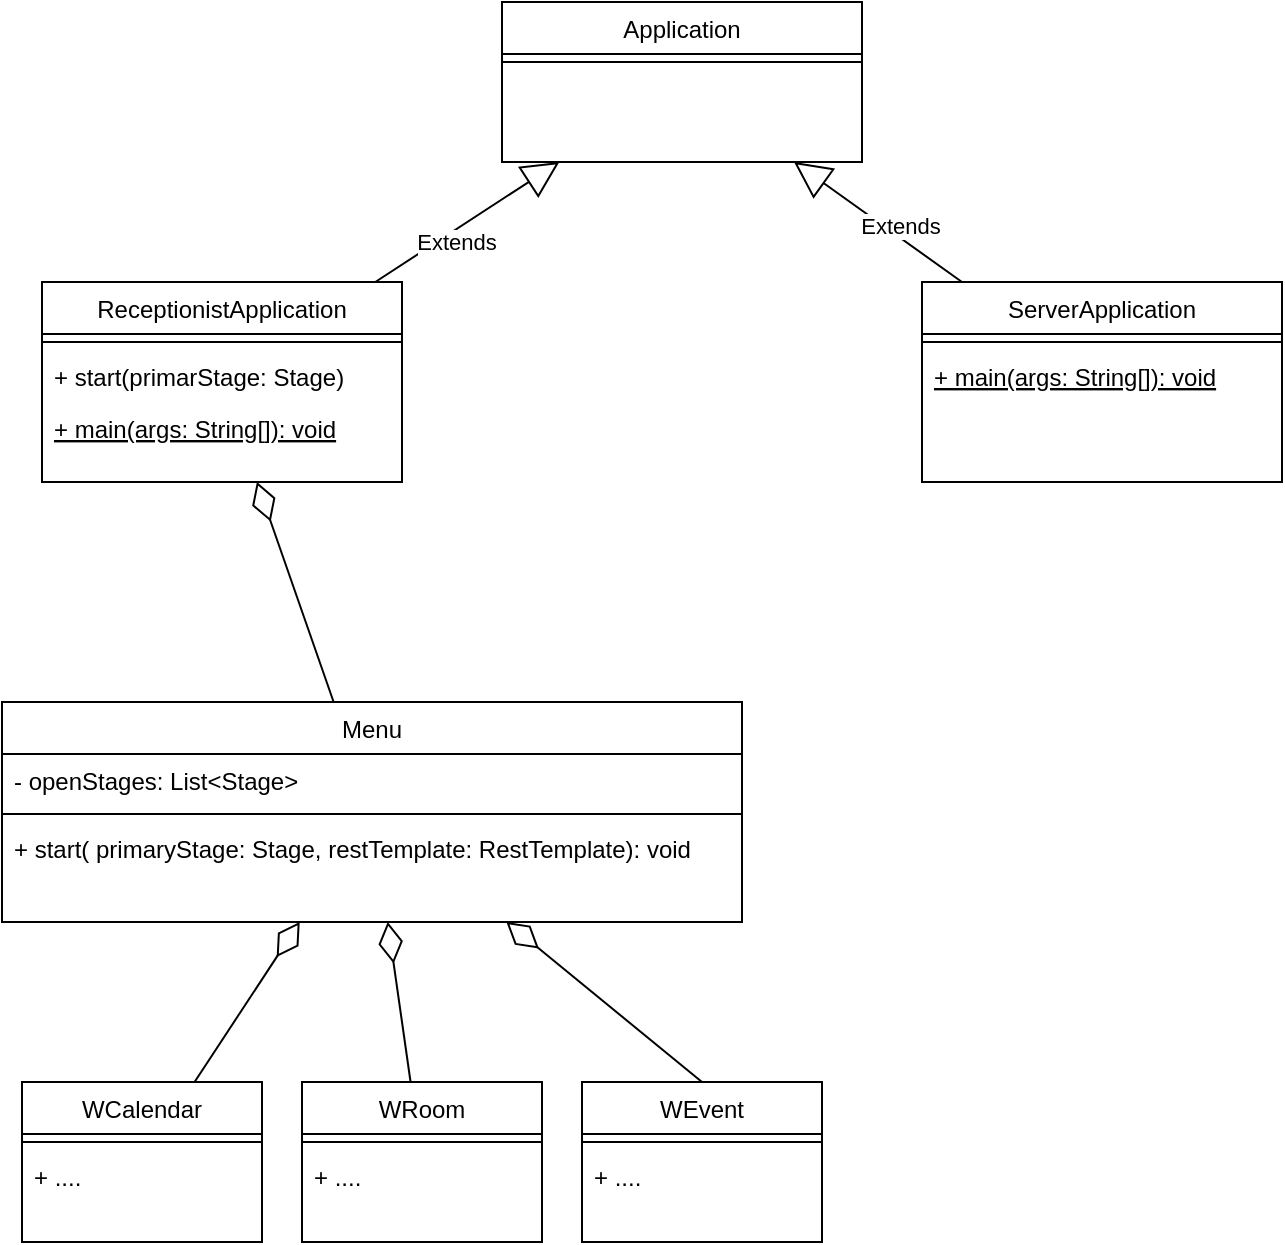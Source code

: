 <mxfile version="24.7.5">
  <diagram name="Pagina-1" id="GWz5S700PWX2qCfarbPv">
    <mxGraphModel dx="2082" dy="454" grid="1" gridSize="10" guides="1" tooltips="1" connect="1" arrows="1" fold="1" page="1" pageScale="1" pageWidth="1169" pageHeight="827" math="0" shadow="0">
      <root>
        <mxCell id="0" />
        <mxCell id="1" parent="0" />
        <mxCell id="yqYqqijZ5hUENa9ej6jt-1" value="ReceptionistApplication" style="swimlane;fontStyle=0;align=center;verticalAlign=top;childLayout=stackLayout;horizontal=1;startSize=26;horizontalStack=0;resizeParent=1;resizeLast=0;collapsible=1;marginBottom=0;rounded=0;shadow=0;strokeWidth=1;" vertex="1" parent="1">
          <mxGeometry x="-1070" y="160" width="180" height="100" as="geometry">
            <mxRectangle x="230" y="140" width="160" height="26" as="alternateBounds" />
          </mxGeometry>
        </mxCell>
        <mxCell id="yqYqqijZ5hUENa9ej6jt-5" value="" style="line;html=1;strokeWidth=1;align=left;verticalAlign=middle;spacingTop=-1;spacingLeft=3;spacingRight=3;rotatable=0;labelPosition=right;points=[];portConstraint=eastwest;" vertex="1" parent="yqYqqijZ5hUENa9ej6jt-1">
          <mxGeometry y="26" width="180" height="8" as="geometry" />
        </mxCell>
        <mxCell id="yqYqqijZ5hUENa9ej6jt-6" value="+ start(primarStage: Stage)" style="text;align=left;verticalAlign=top;spacingLeft=4;spacingRight=4;overflow=hidden;rotatable=0;points=[[0,0.5],[1,0.5]];portConstraint=eastwest;fontStyle=0" vertex="1" parent="yqYqqijZ5hUENa9ej6jt-1">
          <mxGeometry y="34" width="180" height="26" as="geometry" />
        </mxCell>
        <mxCell id="yqYqqijZ5hUENa9ej6jt-7" value="+ main(args: String[]): void" style="text;align=left;verticalAlign=top;spacingLeft=4;spacingRight=4;overflow=hidden;rotatable=0;points=[[0,0.5],[1,0.5]];portConstraint=eastwest;fontFamily=Helvetica;fontSize=12;fontColor=default;fontStyle=4;" vertex="1" parent="yqYqqijZ5hUENa9ej6jt-1">
          <mxGeometry y="60" width="180" height="28" as="geometry" />
        </mxCell>
        <mxCell id="yqYqqijZ5hUENa9ej6jt-10" value="Application" style="swimlane;fontStyle=0;align=center;verticalAlign=top;childLayout=stackLayout;horizontal=1;startSize=26;horizontalStack=0;resizeParent=1;resizeLast=0;collapsible=1;marginBottom=0;rounded=0;shadow=0;strokeWidth=1;" vertex="1" parent="1">
          <mxGeometry x="-840" y="20" width="180" height="80" as="geometry">
            <mxRectangle x="230" y="140" width="160" height="26" as="alternateBounds" />
          </mxGeometry>
        </mxCell>
        <mxCell id="yqYqqijZ5hUENa9ej6jt-14" value="" style="line;html=1;strokeWidth=1;align=left;verticalAlign=middle;spacingTop=-1;spacingLeft=3;spacingRight=3;rotatable=0;labelPosition=right;points=[];portConstraint=eastwest;" vertex="1" parent="yqYqqijZ5hUENa9ej6jt-10">
          <mxGeometry y="26" width="180" height="8" as="geometry" />
        </mxCell>
        <mxCell id="yqYqqijZ5hUENa9ej6jt-19" value="Extends" style="endArrow=block;endSize=16;endFill=0;html=1;rounded=0;" edge="1" parent="1" source="yqYqqijZ5hUENa9ej6jt-1" target="yqYqqijZ5hUENa9ej6jt-10">
          <mxGeometry x="-0.186" y="-5" width="160" relative="1" as="geometry">
            <mxPoint x="-790" y="264" as="sourcePoint" />
            <mxPoint x="-940" y="100" as="targetPoint" />
            <mxPoint as="offset" />
          </mxGeometry>
        </mxCell>
        <mxCell id="yqYqqijZ5hUENa9ej6jt-20" value="Menu" style="swimlane;fontStyle=0;align=center;verticalAlign=top;childLayout=stackLayout;horizontal=1;startSize=26;horizontalStack=0;resizeParent=1;resizeLast=0;collapsible=1;marginBottom=0;rounded=0;shadow=0;strokeWidth=1;" vertex="1" parent="1">
          <mxGeometry x="-1090" y="370" width="370" height="110" as="geometry">
            <mxRectangle x="230" y="140" width="160" height="26" as="alternateBounds" />
          </mxGeometry>
        </mxCell>
        <mxCell id="yqYqqijZ5hUENa9ej6jt-21" value="- openStages: List&lt;Stage&gt;" style="text;align=left;verticalAlign=top;spacingLeft=4;spacingRight=4;overflow=hidden;rotatable=0;points=[[0,0.5],[1,0.5]];portConstraint=eastwest;fontStyle=0" vertex="1" parent="yqYqqijZ5hUENa9ej6jt-20">
          <mxGeometry y="26" width="370" height="26" as="geometry" />
        </mxCell>
        <mxCell id="yqYqqijZ5hUENa9ej6jt-22" value="" style="line;html=1;strokeWidth=1;align=left;verticalAlign=middle;spacingTop=-1;spacingLeft=3;spacingRight=3;rotatable=0;labelPosition=right;points=[];portConstraint=eastwest;" vertex="1" parent="yqYqqijZ5hUENa9ej6jt-20">
          <mxGeometry y="52" width="370" height="8" as="geometry" />
        </mxCell>
        <mxCell id="yqYqqijZ5hUENa9ej6jt-23" value="+ start( primaryStage: Stage, restTemplate: RestTemplate): void" style="text;align=left;verticalAlign=top;spacingLeft=4;spacingRight=4;overflow=hidden;rotatable=0;points=[[0,0.5],[1,0.5]];portConstraint=eastwest;fontStyle=0" vertex="1" parent="yqYqqijZ5hUENa9ej6jt-20">
          <mxGeometry y="60" width="370" height="26" as="geometry" />
        </mxCell>
        <mxCell id="yqYqqijZ5hUENa9ej6jt-28" value="" style="endArrow=none;html=1;rounded=0;startArrow=diamondThin;startFill=0;startSize=18;" edge="1" parent="1" source="yqYqqijZ5hUENa9ej6jt-1" target="yqYqqijZ5hUENa9ej6jt-20">
          <mxGeometry width="50" height="50" relative="1" as="geometry">
            <mxPoint x="-787" y="-72" as="sourcePoint" />
            <mxPoint x="-440" y="118" as="targetPoint" />
          </mxGeometry>
        </mxCell>
        <mxCell id="yqYqqijZ5hUENa9ej6jt-34" value="WCalendar" style="swimlane;fontStyle=0;align=center;verticalAlign=top;childLayout=stackLayout;horizontal=1;startSize=26;horizontalStack=0;resizeParent=1;resizeLast=0;collapsible=1;marginBottom=0;rounded=0;shadow=0;strokeWidth=1;" vertex="1" parent="1">
          <mxGeometry x="-1080" y="560" width="120" height="80" as="geometry">
            <mxRectangle x="230" y="140" width="160" height="26" as="alternateBounds" />
          </mxGeometry>
        </mxCell>
        <mxCell id="yqYqqijZ5hUENa9ej6jt-35" value="" style="line;html=1;strokeWidth=1;align=left;verticalAlign=middle;spacingTop=-1;spacingLeft=3;spacingRight=3;rotatable=0;labelPosition=right;points=[];portConstraint=eastwest;" vertex="1" parent="yqYqqijZ5hUENa9ej6jt-34">
          <mxGeometry y="26" width="120" height="8" as="geometry" />
        </mxCell>
        <mxCell id="yqYqqijZ5hUENa9ej6jt-36" value="+ ...." style="text;align=left;verticalAlign=top;spacingLeft=4;spacingRight=4;overflow=hidden;rotatable=0;points=[[0,0.5],[1,0.5]];portConstraint=eastwest;fontStyle=0" vertex="1" parent="yqYqqijZ5hUENa9ej6jt-34">
          <mxGeometry y="34" width="120" height="26" as="geometry" />
        </mxCell>
        <mxCell id="yqYqqijZ5hUENa9ej6jt-37" value="WRoom" style="swimlane;fontStyle=0;align=center;verticalAlign=top;childLayout=stackLayout;horizontal=1;startSize=26;horizontalStack=0;resizeParent=1;resizeLast=0;collapsible=1;marginBottom=0;rounded=0;shadow=0;strokeWidth=1;" vertex="1" parent="1">
          <mxGeometry x="-940" y="560" width="120" height="80" as="geometry">
            <mxRectangle x="230" y="140" width="160" height="26" as="alternateBounds" />
          </mxGeometry>
        </mxCell>
        <mxCell id="yqYqqijZ5hUENa9ej6jt-38" value="" style="line;html=1;strokeWidth=1;align=left;verticalAlign=middle;spacingTop=-1;spacingLeft=3;spacingRight=3;rotatable=0;labelPosition=right;points=[];portConstraint=eastwest;" vertex="1" parent="yqYqqijZ5hUENa9ej6jt-37">
          <mxGeometry y="26" width="120" height="8" as="geometry" />
        </mxCell>
        <mxCell id="yqYqqijZ5hUENa9ej6jt-39" value="+ ...." style="text;align=left;verticalAlign=top;spacingLeft=4;spacingRight=4;overflow=hidden;rotatable=0;points=[[0,0.5],[1,0.5]];portConstraint=eastwest;fontStyle=0" vertex="1" parent="yqYqqijZ5hUENa9ej6jt-37">
          <mxGeometry y="34" width="120" height="26" as="geometry" />
        </mxCell>
        <mxCell id="yqYqqijZ5hUENa9ej6jt-40" value="WEvent" style="swimlane;fontStyle=0;align=center;verticalAlign=top;childLayout=stackLayout;horizontal=1;startSize=26;horizontalStack=0;resizeParent=1;resizeLast=0;collapsible=1;marginBottom=0;rounded=0;shadow=0;strokeWidth=1;" vertex="1" parent="1">
          <mxGeometry x="-800" y="560" width="120" height="80" as="geometry">
            <mxRectangle x="230" y="140" width="160" height="26" as="alternateBounds" />
          </mxGeometry>
        </mxCell>
        <mxCell id="yqYqqijZ5hUENa9ej6jt-41" value="" style="line;html=1;strokeWidth=1;align=left;verticalAlign=middle;spacingTop=-1;spacingLeft=3;spacingRight=3;rotatable=0;labelPosition=right;points=[];portConstraint=eastwest;" vertex="1" parent="yqYqqijZ5hUENa9ej6jt-40">
          <mxGeometry y="26" width="120" height="8" as="geometry" />
        </mxCell>
        <mxCell id="yqYqqijZ5hUENa9ej6jt-42" value="+ ...." style="text;align=left;verticalAlign=top;spacingLeft=4;spacingRight=4;overflow=hidden;rotatable=0;points=[[0,0.5],[1,0.5]];portConstraint=eastwest;fontStyle=0" vertex="1" parent="yqYqqijZ5hUENa9ej6jt-40">
          <mxGeometry y="34" width="120" height="26" as="geometry" />
        </mxCell>
        <mxCell id="yqYqqijZ5hUENa9ej6jt-43" value="" style="endArrow=none;html=1;rounded=0;startArrow=diamondThin;startFill=0;startSize=18;" edge="1" parent="1" source="yqYqqijZ5hUENa9ej6jt-20" target="yqYqqijZ5hUENa9ej6jt-34">
          <mxGeometry width="50" height="50" relative="1" as="geometry">
            <mxPoint x="-1030" y="470" as="sourcePoint" />
            <mxPoint x="-918.48" y="591.8" as="targetPoint" />
          </mxGeometry>
        </mxCell>
        <mxCell id="yqYqqijZ5hUENa9ej6jt-45" value="" style="endArrow=none;html=1;rounded=0;startArrow=diamondThin;startFill=0;startSize=18;entryX=0.5;entryY=0;entryDx=0;entryDy=0;" edge="1" parent="1" source="yqYqqijZ5hUENa9ej6jt-20" target="yqYqqijZ5hUENa9ej6jt-40">
          <mxGeometry width="50" height="50" relative="1" as="geometry">
            <mxPoint x="-931" y="490" as="sourcePoint" />
            <mxPoint x="-984" y="570" as="targetPoint" />
          </mxGeometry>
        </mxCell>
        <mxCell id="yqYqqijZ5hUENa9ej6jt-46" value="" style="endArrow=none;html=1;rounded=0;startArrow=diamondThin;startFill=0;startSize=18;" edge="1" parent="1" source="yqYqqijZ5hUENa9ej6jt-20" target="yqYqqijZ5hUENa9ej6jt-37">
          <mxGeometry width="50" height="50" relative="1" as="geometry">
            <mxPoint x="-921" y="500" as="sourcePoint" />
            <mxPoint x="-974" y="580" as="targetPoint" />
          </mxGeometry>
        </mxCell>
        <mxCell id="yqYqqijZ5hUENa9ej6jt-47" value="ServerApplication" style="swimlane;fontStyle=0;align=center;verticalAlign=top;childLayout=stackLayout;horizontal=1;startSize=26;horizontalStack=0;resizeParent=1;resizeLast=0;collapsible=1;marginBottom=0;rounded=0;shadow=0;strokeWidth=1;" vertex="1" parent="1">
          <mxGeometry x="-630" y="160" width="180" height="100" as="geometry">
            <mxRectangle x="230" y="140" width="160" height="26" as="alternateBounds" />
          </mxGeometry>
        </mxCell>
        <mxCell id="yqYqqijZ5hUENa9ej6jt-48" value="" style="line;html=1;strokeWidth=1;align=left;verticalAlign=middle;spacingTop=-1;spacingLeft=3;spacingRight=3;rotatable=0;labelPosition=right;points=[];portConstraint=eastwest;" vertex="1" parent="yqYqqijZ5hUENa9ej6jt-47">
          <mxGeometry y="26" width="180" height="8" as="geometry" />
        </mxCell>
        <mxCell id="yqYqqijZ5hUENa9ej6jt-50" value="+ main(args: String[]): void" style="text;align=left;verticalAlign=top;spacingLeft=4;spacingRight=4;overflow=hidden;rotatable=0;points=[[0,0.5],[1,0.5]];portConstraint=eastwest;fontFamily=Helvetica;fontSize=12;fontColor=default;fontStyle=4;" vertex="1" parent="yqYqqijZ5hUENa9ej6jt-47">
          <mxGeometry y="34" width="180" height="28" as="geometry" />
        </mxCell>
        <mxCell id="yqYqqijZ5hUENa9ej6jt-51" value="Extends" style="endArrow=block;endSize=16;endFill=0;html=1;rounded=0;" edge="1" parent="1" source="yqYqqijZ5hUENa9ej6jt-47" target="yqYqqijZ5hUENa9ej6jt-10">
          <mxGeometry x="-0.186" y="-5" width="160" relative="1" as="geometry">
            <mxPoint x="-880" y="171" as="sourcePoint" />
            <mxPoint x="-750" y="100" as="targetPoint" />
            <mxPoint as="offset" />
          </mxGeometry>
        </mxCell>
      </root>
    </mxGraphModel>
  </diagram>
</mxfile>
